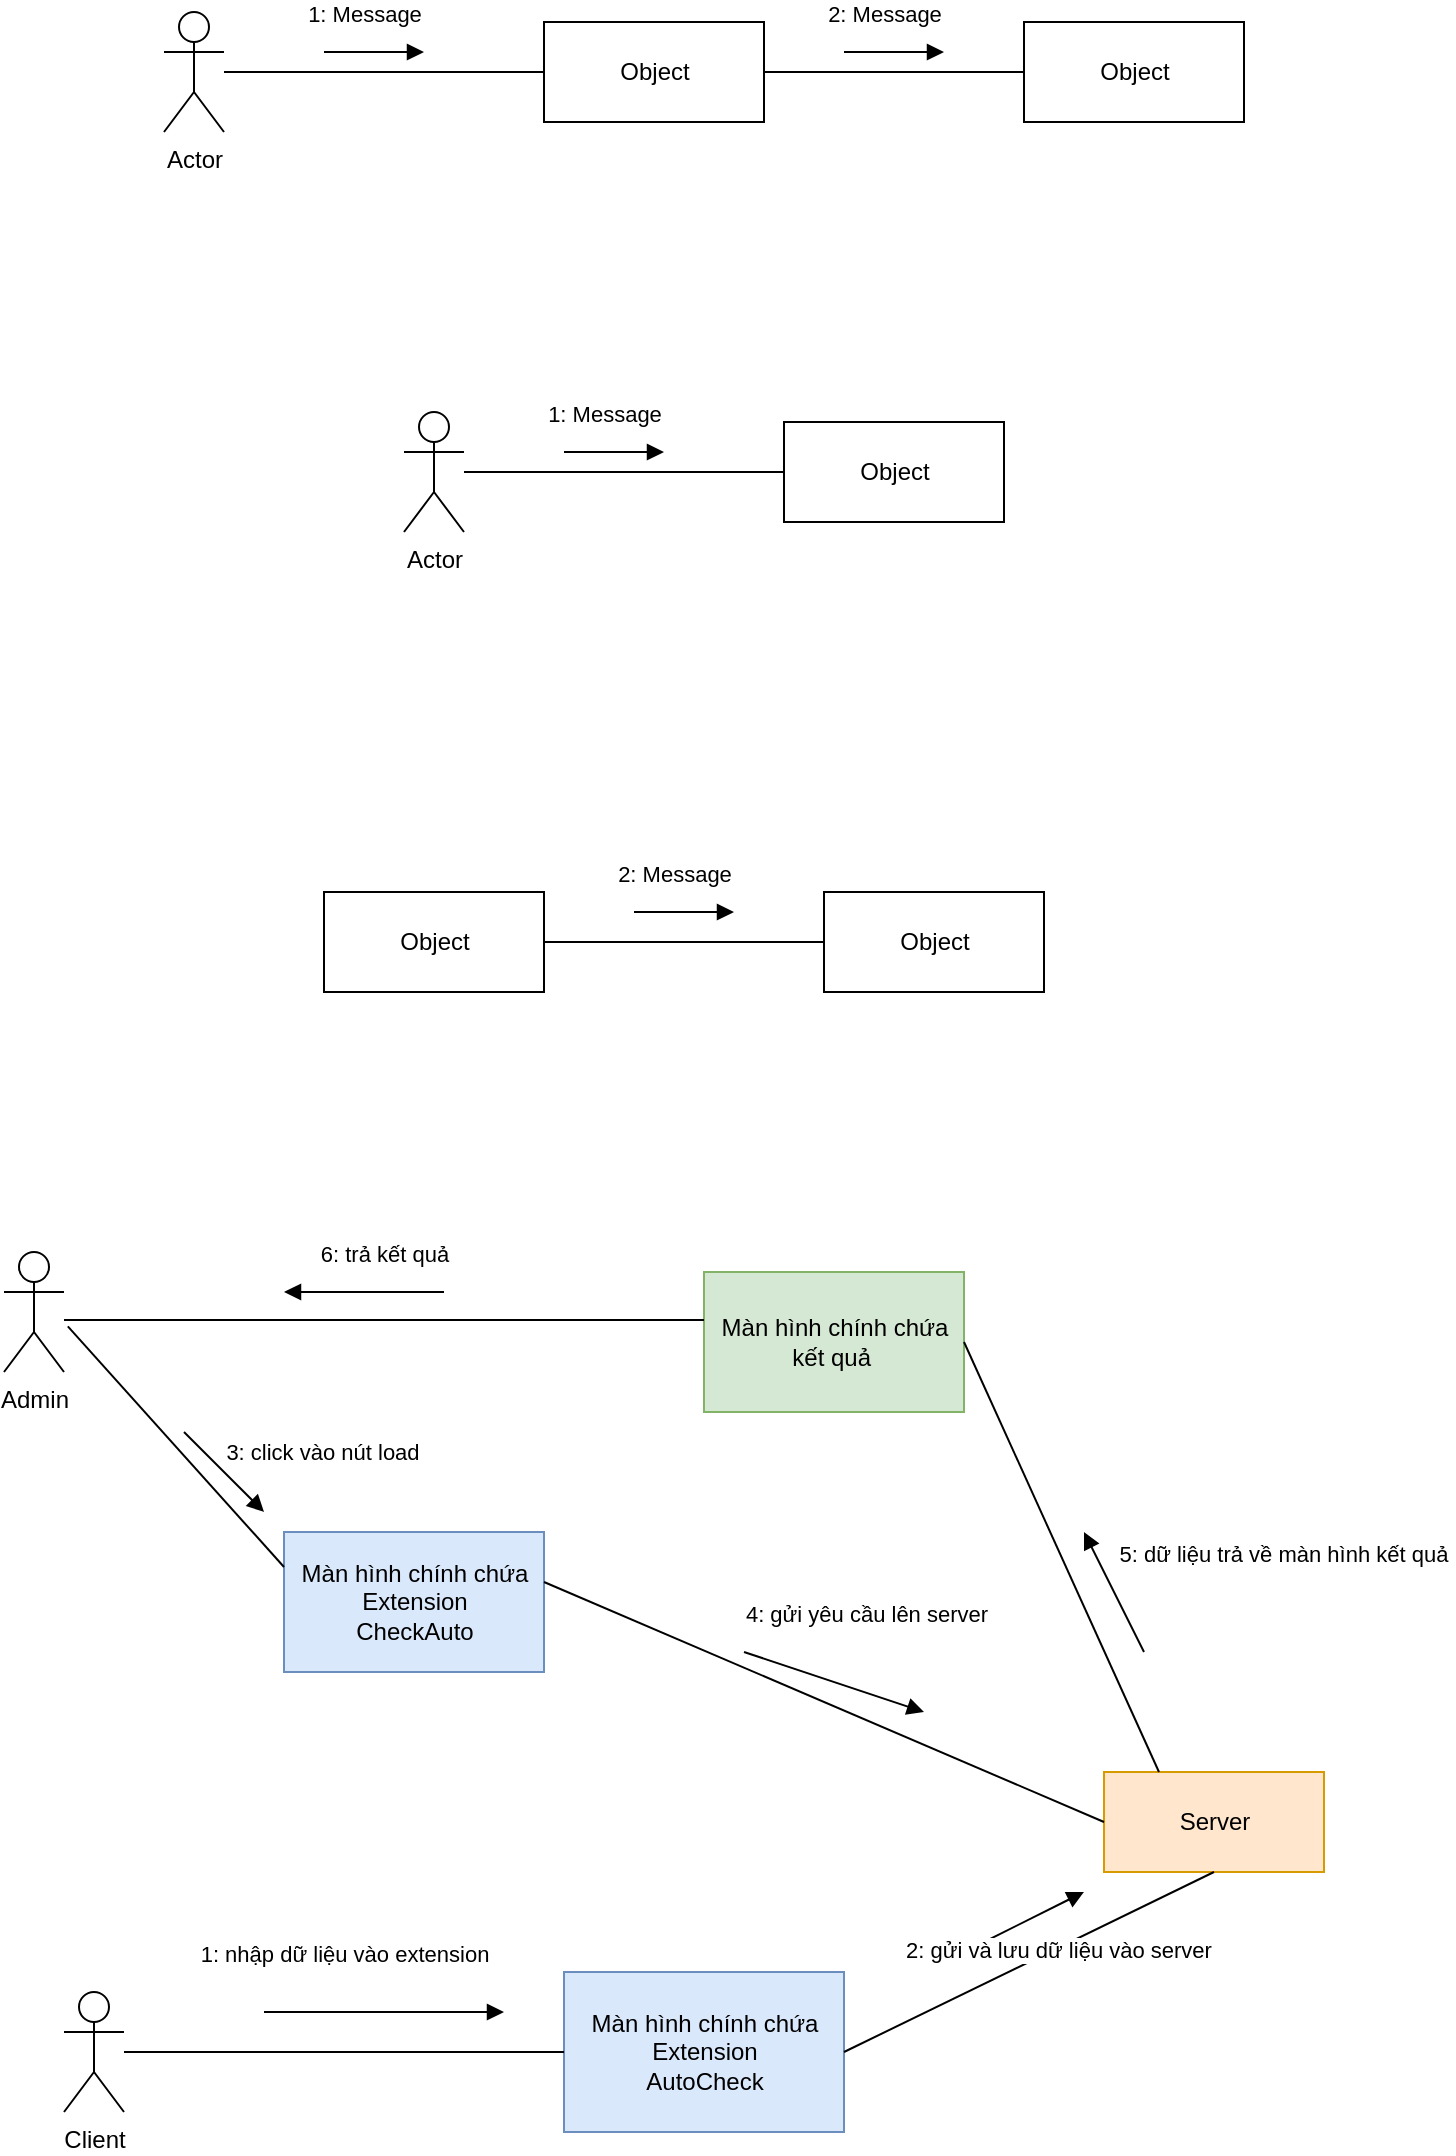 <mxfile version="14.1.1" type="google"><diagram id="YO6JrtO_XFubpP6ExsGI" name="comunication"><mxGraphModel dx="2249" dy="762" grid="1" gridSize="10" guides="1" tooltips="1" connect="1" arrows="1" fold="1" page="1" pageScale="1" pageWidth="827" pageHeight="1169" math="0" shadow="0"><root><mxCell id="9bS7nkL-azGNeFXwMK7V-0"/><mxCell id="9bS7nkL-azGNeFXwMK7V-1" parent="9bS7nkL-azGNeFXwMK7V-0"/><mxCell id="9bS7nkL-azGNeFXwMK7V-2" value="Actor" style="shape=umlActor;verticalLabelPosition=bottom;verticalAlign=top;html=1;" parent="9bS7nkL-azGNeFXwMK7V-1" vertex="1"><mxGeometry x="-140" y="540" width="30" height="60" as="geometry"/></mxCell><mxCell id="9bS7nkL-azGNeFXwMK7V-3" value="Object" style="html=1;" parent="9bS7nkL-azGNeFXwMK7V-1" vertex="1"><mxGeometry x="50" y="545" width="110" height="50" as="geometry"/></mxCell><mxCell id="9bS7nkL-azGNeFXwMK7V-4" value="" style="line;strokeWidth=1;fillColor=none;align=left;verticalAlign=middle;spacingTop=-1;spacingLeft=3;spacingRight=3;rotatable=0;labelPosition=right;points=[];portConstraint=eastwest;" parent="9bS7nkL-azGNeFXwMK7V-1" vertex="1"><mxGeometry x="-110" y="566" width="160" height="8" as="geometry"/></mxCell><mxCell id="9bS7nkL-azGNeFXwMK7V-5" value="1: Message" style="html=1;verticalAlign=bottom;endArrow=block;" parent="9bS7nkL-azGNeFXwMK7V-1" edge="1"><mxGeometry x="-0.2" y="10" width="80" relative="1" as="geometry"><mxPoint x="-60" y="560" as="sourcePoint"/><mxPoint x="-10" y="560" as="targetPoint"/><mxPoint as="offset"/></mxGeometry></mxCell><mxCell id="9bS7nkL-azGNeFXwMK7V-6" value="Object" style="html=1;" parent="9bS7nkL-azGNeFXwMK7V-1" vertex="1"><mxGeometry x="-180" y="780" width="110" height="50" as="geometry"/></mxCell><mxCell id="9bS7nkL-azGNeFXwMK7V-7" value="Object" style="html=1;" parent="9bS7nkL-azGNeFXwMK7V-1" vertex="1"><mxGeometry x="70" y="780" width="110" height="50" as="geometry"/></mxCell><mxCell id="9bS7nkL-azGNeFXwMK7V-8" value="" style="line;strokeWidth=1;fillColor=none;align=left;verticalAlign=middle;spacingTop=-1;spacingLeft=3;spacingRight=3;rotatable=0;labelPosition=right;points=[];portConstraint=eastwest;" parent="9bS7nkL-azGNeFXwMK7V-1" vertex="1"><mxGeometry x="-70" y="801" width="140" height="8" as="geometry"/></mxCell><mxCell id="9bS7nkL-azGNeFXwMK7V-9" value="2: Message" style="html=1;verticalAlign=bottom;endArrow=block;" parent="9bS7nkL-azGNeFXwMK7V-1" edge="1"><mxGeometry x="-0.2" y="10" width="80" relative="1" as="geometry"><mxPoint x="-25" y="790" as="sourcePoint"/><mxPoint x="25" y="790" as="targetPoint"/><mxPoint as="offset"/></mxGeometry></mxCell><mxCell id="9bS7nkL-azGNeFXwMK7V-10" value="Actor" style="shape=umlActor;verticalLabelPosition=bottom;verticalAlign=top;html=1;" parent="9bS7nkL-azGNeFXwMK7V-1" vertex="1"><mxGeometry x="-260" y="340" width="30" height="60" as="geometry"/></mxCell><mxCell id="9bS7nkL-azGNeFXwMK7V-11" value="Object" style="html=1;" parent="9bS7nkL-azGNeFXwMK7V-1" vertex="1"><mxGeometry x="-70" y="345" width="110" height="50" as="geometry"/></mxCell><mxCell id="9bS7nkL-azGNeFXwMK7V-12" value="" style="line;strokeWidth=1;fillColor=none;align=left;verticalAlign=middle;spacingTop=-1;spacingLeft=3;spacingRight=3;rotatable=0;labelPosition=right;points=[];portConstraint=eastwest;" parent="9bS7nkL-azGNeFXwMK7V-1" vertex="1"><mxGeometry x="-230" y="366" width="160" height="8" as="geometry"/></mxCell><mxCell id="9bS7nkL-azGNeFXwMK7V-13" value="1: Message" style="html=1;verticalAlign=bottom;endArrow=block;" parent="9bS7nkL-azGNeFXwMK7V-1" edge="1"><mxGeometry x="-0.2" y="10" width="80" relative="1" as="geometry"><mxPoint x="-180" y="360" as="sourcePoint"/><mxPoint x="-130" y="360" as="targetPoint"/><mxPoint as="offset"/></mxGeometry></mxCell><mxCell id="9bS7nkL-azGNeFXwMK7V-14" value="Object" style="html=1;" parent="9bS7nkL-azGNeFXwMK7V-1" vertex="1"><mxGeometry x="170" y="345" width="110" height="50" as="geometry"/></mxCell><mxCell id="9bS7nkL-azGNeFXwMK7V-16" value="" style="line;strokeWidth=1;fillColor=none;align=left;verticalAlign=middle;spacingTop=-1;spacingLeft=3;spacingRight=3;rotatable=0;labelPosition=right;points=[];portConstraint=eastwest;" parent="9bS7nkL-azGNeFXwMK7V-1" vertex="1"><mxGeometry x="40" y="366" width="130" height="8" as="geometry"/></mxCell><mxCell id="9bS7nkL-azGNeFXwMK7V-17" value="2: Message" style="html=1;verticalAlign=bottom;endArrow=block;" parent="9bS7nkL-azGNeFXwMK7V-1" edge="1"><mxGeometry x="-0.2" y="10" width="80" relative="1" as="geometry"><mxPoint x="80" y="360" as="sourcePoint"/><mxPoint x="130" y="360" as="targetPoint"/><mxPoint as="offset"/></mxGeometry></mxCell><mxCell id="9bS7nkL-azGNeFXwMK7V-18" value="Client" style="shape=umlActor;verticalLabelPosition=bottom;verticalAlign=top;html=1;" parent="9bS7nkL-azGNeFXwMK7V-1" vertex="1"><mxGeometry x="-310" y="1330" width="30" height="60" as="geometry"/></mxCell><mxCell id="9bS7nkL-azGNeFXwMK7V-19" value="Admin" style="shape=umlActor;verticalLabelPosition=bottom;verticalAlign=top;html=1;" parent="9bS7nkL-azGNeFXwMK7V-1" vertex="1"><mxGeometry x="-340" y="960" width="30" height="60" as="geometry"/></mxCell><mxCell id="9bS7nkL-azGNeFXwMK7V-20" value="Màn hình chính chứa&lt;br&gt;Extension &lt;br&gt;AutoCheck" style="html=1;fillColor=#dae8fc;strokeColor=#6c8ebf;" parent="9bS7nkL-azGNeFXwMK7V-1" vertex="1"><mxGeometry x="-60" y="1320" width="140" height="80" as="geometry"/></mxCell><mxCell id="9bS7nkL-azGNeFXwMK7V-21" value="Server" style="html=1;fillColor=#ffe6cc;strokeColor=#d79b00;" parent="9bS7nkL-azGNeFXwMK7V-1" vertex="1"><mxGeometry x="210" y="1220" width="110" height="50" as="geometry"/></mxCell><mxCell id="9bS7nkL-azGNeFXwMK7V-22" value="Màn hình chính chứa &lt;br&gt;Extension &lt;br&gt;CheckAuto" style="html=1;fillColor=#dae8fc;strokeColor=#6c8ebf;" parent="9bS7nkL-azGNeFXwMK7V-1" vertex="1"><mxGeometry x="-200" y="1100" width="130" height="70" as="geometry"/></mxCell><mxCell id="9bS7nkL-azGNeFXwMK7V-23" value="Màn hình chính chứa &lt;br&gt;kết quả&amp;nbsp;" style="html=1;fillColor=#d5e8d4;strokeColor=#82b366;" parent="9bS7nkL-azGNeFXwMK7V-1" vertex="1"><mxGeometry x="10" y="970" width="130" height="70" as="geometry"/></mxCell><mxCell id="9bS7nkL-azGNeFXwMK7V-25" value="" style="line;strokeWidth=1;fillColor=none;align=left;verticalAlign=middle;spacingTop=-1;spacingLeft=3;spacingRight=3;rotatable=0;labelPosition=right;points=[];portConstraint=eastwest;" parent="9bS7nkL-azGNeFXwMK7V-1" vertex="1"><mxGeometry x="-310" y="990" width="320" height="8" as="geometry"/></mxCell><mxCell id="9bS7nkL-azGNeFXwMK7V-30" value="" style="endArrow=none;html=1;exitX=0;exitY=0.25;exitDx=0;exitDy=0;entryX=0.006;entryY=0.901;entryDx=0;entryDy=0;entryPerimeter=0;" parent="9bS7nkL-azGNeFXwMK7V-1" source="9bS7nkL-azGNeFXwMK7V-22" target="9bS7nkL-azGNeFXwMK7V-25" edge="1"><mxGeometry width="50" height="50" relative="1" as="geometry"><mxPoint x="-180" y="1040" as="sourcePoint"/><mxPoint x="-130" y="990" as="targetPoint"/></mxGeometry></mxCell><mxCell id="9bS7nkL-azGNeFXwMK7V-31" value="" style="endArrow=none;html=1;entryX=0;entryY=0.5;entryDx=0;entryDy=0;" parent="9bS7nkL-azGNeFXwMK7V-1" target="9bS7nkL-azGNeFXwMK7V-21" edge="1"><mxGeometry width="50" height="50" relative="1" as="geometry"><mxPoint x="-70" y="1125" as="sourcePoint"/><mxPoint x="270" y="1105" as="targetPoint"/></mxGeometry></mxCell><mxCell id="9bS7nkL-azGNeFXwMK7V-32" value="3: click vào nút load" style="html=1;verticalAlign=bottom;endArrow=block;" parent="9bS7nkL-azGNeFXwMK7V-1" edge="1"><mxGeometry x="1" y="36" width="80" relative="1" as="geometry"><mxPoint x="-250" y="1050" as="sourcePoint"/><mxPoint x="-210" y="1090" as="targetPoint"/><mxPoint x="4" y="5" as="offset"/></mxGeometry></mxCell><mxCell id="9bS7nkL-azGNeFXwMK7V-33" value="6: trả kết quả" style="html=1;verticalAlign=bottom;endArrow=block;" parent="9bS7nkL-azGNeFXwMK7V-1" edge="1"><mxGeometry x="-0.25" y="-10" width="80" relative="1" as="geometry"><mxPoint x="-120" y="980" as="sourcePoint"/><mxPoint x="-200" y="980" as="targetPoint"/><mxPoint as="offset"/></mxGeometry></mxCell><mxCell id="9bS7nkL-azGNeFXwMK7V-34" value="4: gửi yêu cầu lên server" style="html=1;verticalAlign=bottom;endArrow=block;" parent="9bS7nkL-azGNeFXwMK7V-1" edge="1"><mxGeometry x="0.133" y="28" width="80" relative="1" as="geometry"><mxPoint x="30" y="1160" as="sourcePoint"/><mxPoint x="120" y="1190" as="targetPoint"/><mxPoint x="1" as="offset"/></mxGeometry></mxCell><mxCell id="9bS7nkL-azGNeFXwMK7V-35" value="" style="endArrow=none;html=1;exitX=0;exitY=0.5;exitDx=0;exitDy=0;" parent="9bS7nkL-azGNeFXwMK7V-1" source="9bS7nkL-azGNeFXwMK7V-20" target="9bS7nkL-azGNeFXwMK7V-18" edge="1"><mxGeometry width="50" height="50" relative="1" as="geometry"><mxPoint x="660" y="1050" as="sourcePoint"/><mxPoint x="710" y="1000" as="targetPoint"/></mxGeometry></mxCell><mxCell id="9bS7nkL-azGNeFXwMK7V-37" value="1: nhập dữ liệu vào extension" style="html=1;verticalAlign=bottom;endArrow=block;" parent="9bS7nkL-azGNeFXwMK7V-1" edge="1"><mxGeometry x="-0.333" y="20" width="80" relative="1" as="geometry"><mxPoint x="-210" y="1340" as="sourcePoint"/><mxPoint x="-90" y="1340" as="targetPoint"/><mxPoint as="offset"/><Array as="points"><mxPoint x="-170" y="1340"/></Array></mxGeometry></mxCell><mxCell id="9bS7nkL-azGNeFXwMK7V-38" value="" style="endArrow=none;html=1;exitX=0.5;exitY=1;exitDx=0;exitDy=0;entryX=1;entryY=0.5;entryDx=0;entryDy=0;exitPerimeter=0;" parent="9bS7nkL-azGNeFXwMK7V-1" source="9bS7nkL-azGNeFXwMK7V-21" target="9bS7nkL-azGNeFXwMK7V-20" edge="1"><mxGeometry width="50" height="50" relative="1" as="geometry"><mxPoint x="460" y="1070" as="sourcePoint"/><mxPoint x="510" y="1020" as="targetPoint"/></mxGeometry></mxCell><mxCell id="9bS7nkL-azGNeFXwMK7V-39" value="2: gửi và lưu dữ liệu vào server" style="html=1;verticalAlign=bottom;endArrow=block;" parent="9bS7nkL-azGNeFXwMK7V-1" edge="1"><mxGeometry x="0.154" y="-28" width="80" relative="1" as="geometry"><mxPoint x="140" y="1310" as="sourcePoint"/><mxPoint x="200" y="1280" as="targetPoint"/><mxPoint as="offset"/></mxGeometry></mxCell><mxCell id="9bS7nkL-azGNeFXwMK7V-40" value="5: dữ liệu trả về màn hình kết quả&amp;nbsp;" style="html=1;verticalAlign=bottom;endArrow=block;" parent="9bS7nkL-azGNeFXwMK7V-1" edge="1"><mxGeometry x="-0.867" y="-80" width="80" relative="1" as="geometry"><mxPoint x="230" y="1160" as="sourcePoint"/><mxPoint x="200" y="1100" as="targetPoint"/><mxPoint x="1" as="offset"/></mxGeometry></mxCell><mxCell id="9bS7nkL-azGNeFXwMK7V-41" value="" style="endArrow=none;html=1;entryX=0.25;entryY=0;entryDx=0;entryDy=0;exitX=1;exitY=0.5;exitDx=0;exitDy=0;" parent="9bS7nkL-azGNeFXwMK7V-1" source="9bS7nkL-azGNeFXwMK7V-23" target="9bS7nkL-azGNeFXwMK7V-21" edge="1"><mxGeometry width="50" height="50" relative="1" as="geometry"><mxPoint x="110" y="1050" as="sourcePoint"/><mxPoint x="160" y="1000" as="targetPoint"/></mxGeometry></mxCell></root></mxGraphModel></diagram></mxfile>